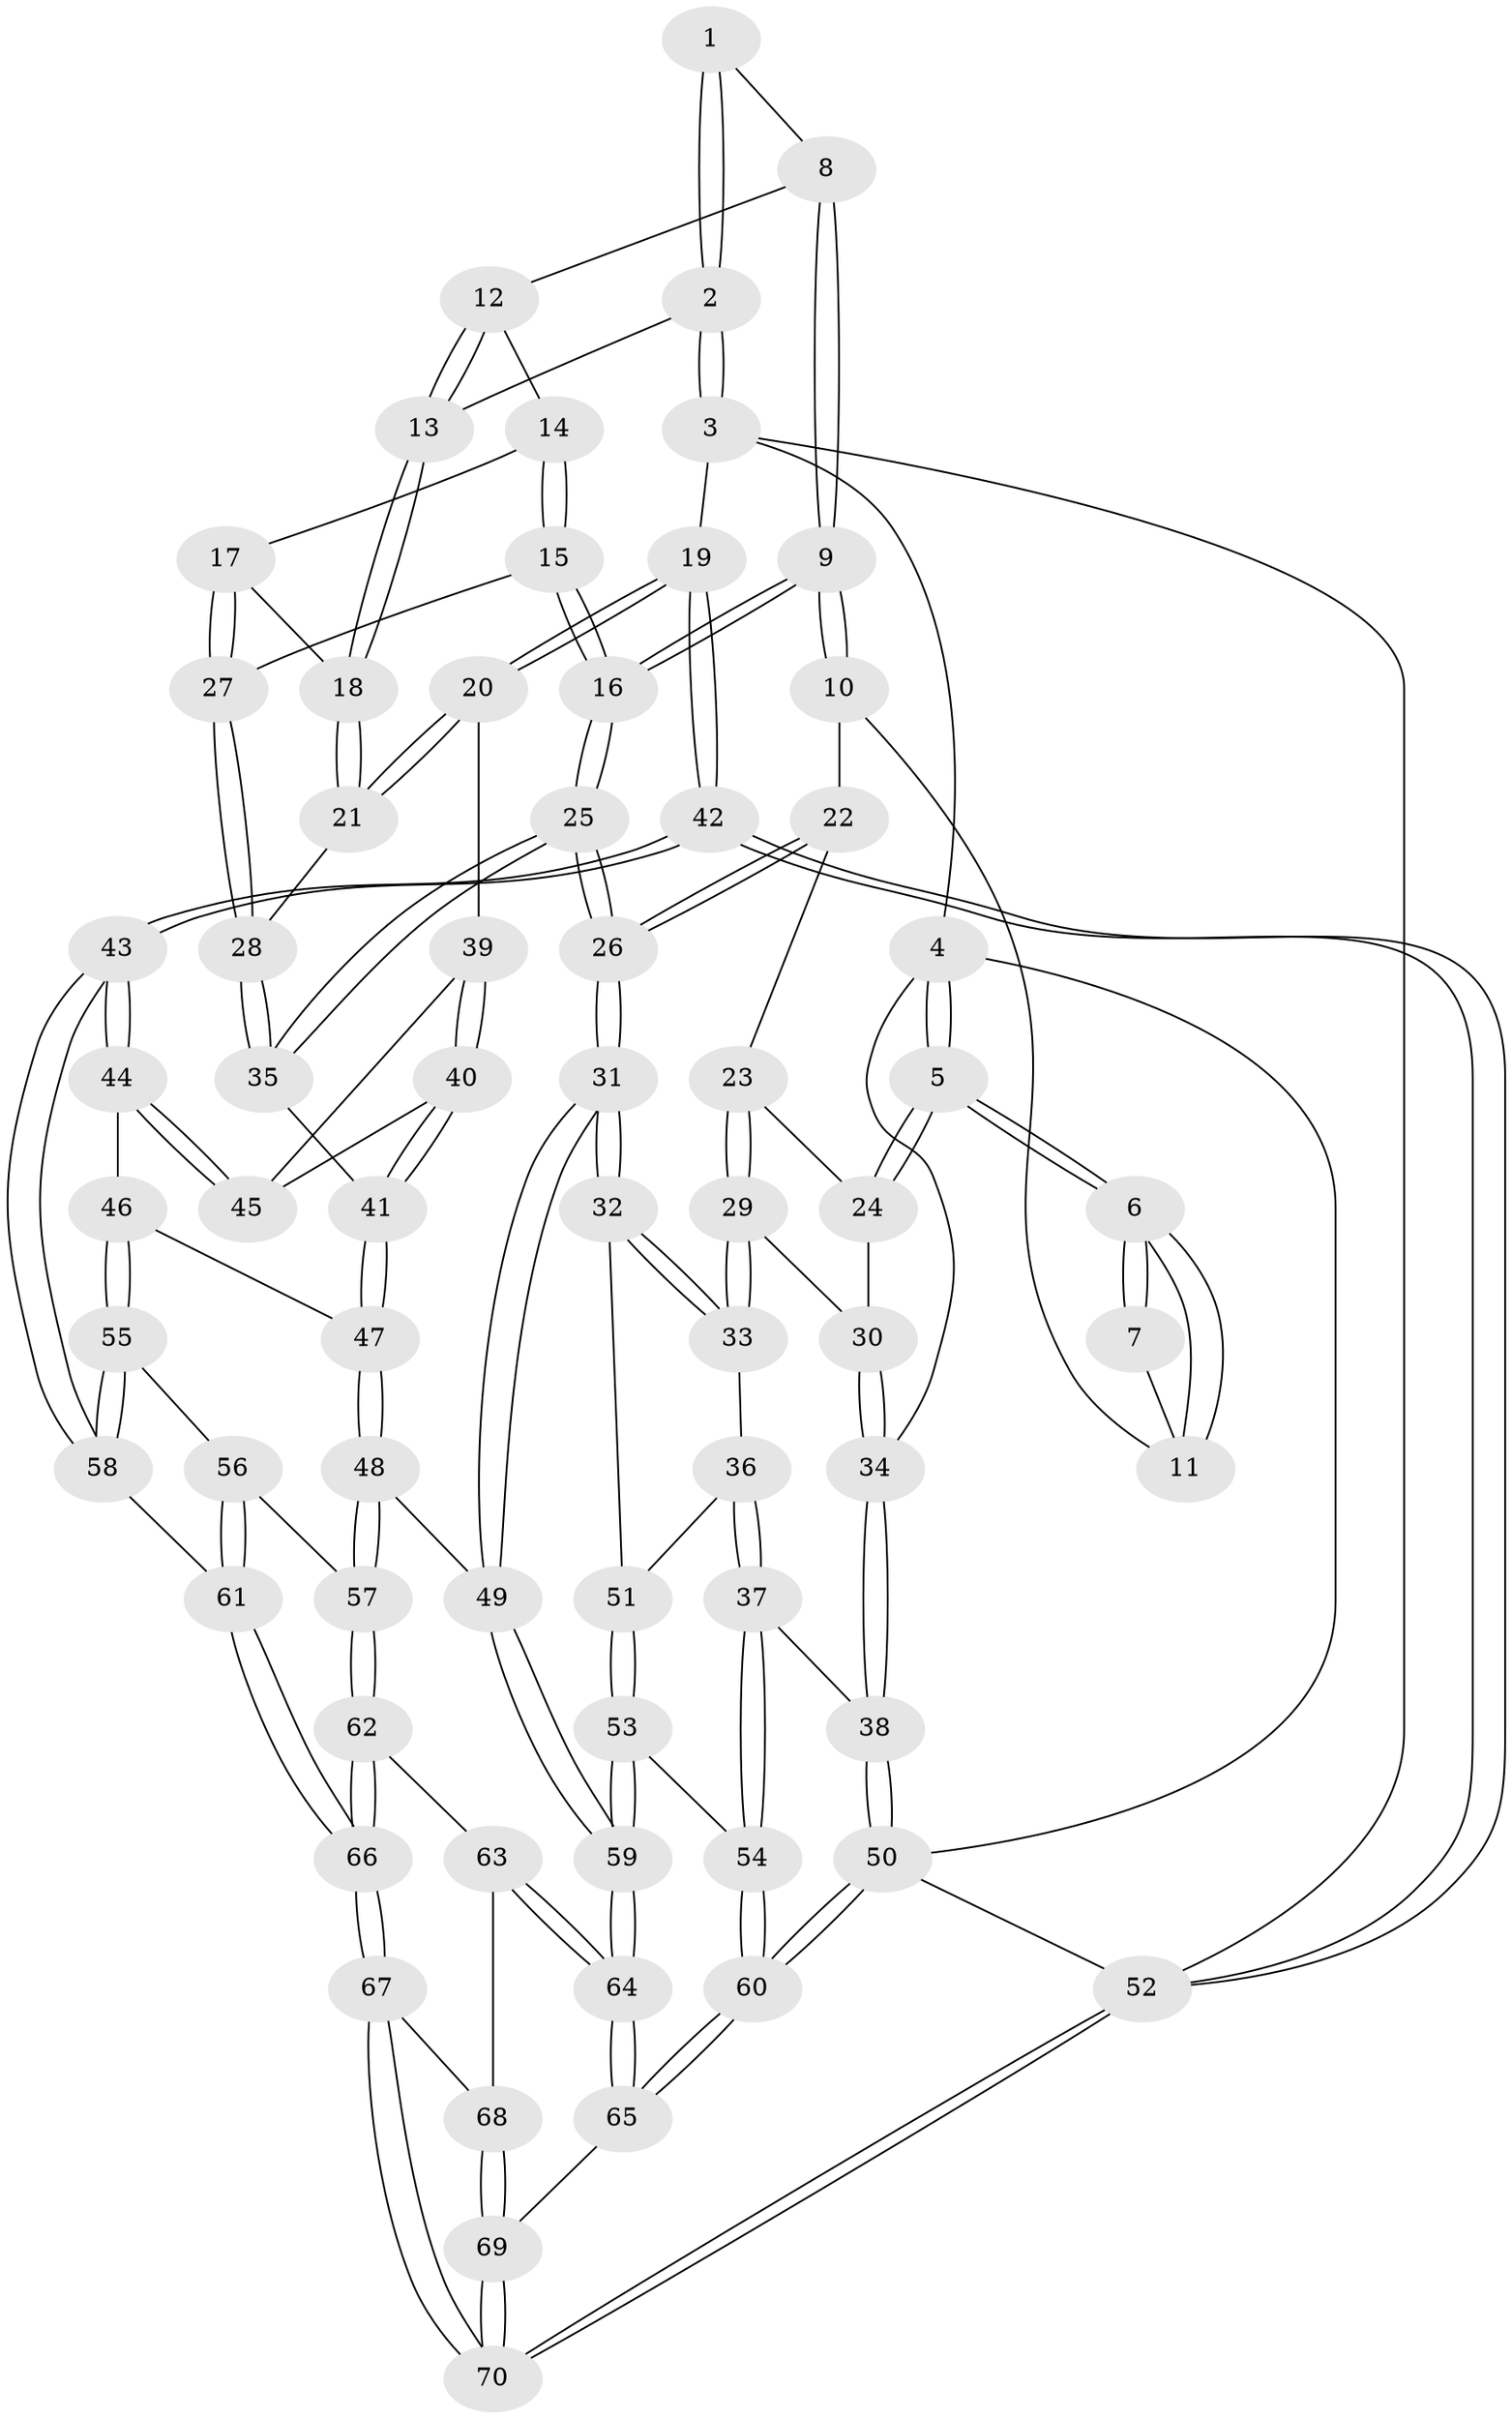 // coarse degree distribution, {3: 0.23809523809523808, 4: 0.16666666666666666, 5: 0.38095238095238093, 8: 0.023809523809523808, 6: 0.14285714285714285, 7: 0.047619047619047616}
// Generated by graph-tools (version 1.1) at 2025/05/03/04/25 22:05:55]
// undirected, 70 vertices, 172 edges
graph export_dot {
graph [start="1"]
  node [color=gray90,style=filled];
  1 [pos="+0.501267148275189+0"];
  2 [pos="+1+0"];
  3 [pos="+1+0"];
  4 [pos="+0+0"];
  5 [pos="+0+0"];
  6 [pos="+0+0"];
  7 [pos="+0.3612493285887791+0"];
  8 [pos="+0.5022971097758497+0"];
  9 [pos="+0.40097774868663816+0.22457025110781162"];
  10 [pos="+0.2907808652288521+0.2075311147230473"];
  11 [pos="+0.2767688329469446+0.18363188987642262"];
  12 [pos="+0.6067277935312179+0.11059044172669096"];
  13 [pos="+0.8545515157649525+0.1444884344817244"];
  14 [pos="+0.6068752677697835+0.11117447888041741"];
  15 [pos="+0.5732580727350964+0.324999663688683"];
  16 [pos="+0.47731422553517666+0.42091934935802106"];
  17 [pos="+0.7372221050879413+0.25412344866066355"];
  18 [pos="+0.8454665953361298+0.18507831288750334"];
  19 [pos="+1+0.43003021386267476"];
  20 [pos="+1+0.41752777761077287"];
  21 [pos="+0.9742718580824793+0.39543439261392743"];
  22 [pos="+0.20240888856290717+0.26418822037397255"];
  23 [pos="+0.15483506657335697+0.271709191223092"];
  24 [pos="+0.06258031658066002+0.1815045922128801"];
  25 [pos="+0.4622222646184842+0.5305905816538534"];
  26 [pos="+0.4517640868993645+0.5435131343911047"];
  27 [pos="+0.7322965911218778+0.2618230459289331"];
  28 [pos="+0.7721117411519622+0.39245611627027005"];
  29 [pos="+0.1376260677480445+0.39066211868368683"];
  30 [pos="+0.036720647524874354+0.3826292125364178"];
  31 [pos="+0.4491876311284201+0.5475793917503531"];
  32 [pos="+0.44238201086918477+0.5472672628718168"];
  33 [pos="+0.16390632409099465+0.43625494416609345"];
  34 [pos="+0+0.4313631750282826"];
  35 [pos="+0.656602241488509+0.5138182701235398"];
  36 [pos="+0.00890769599701198+0.585302484789587"];
  37 [pos="+0+0.5848176093058881"];
  38 [pos="+0+0.5820552461803945"];
  39 [pos="+0.997203143699349+0.425784249776278"];
  40 [pos="+0.8056101646166761+0.5731585082035004"];
  41 [pos="+0.8005702235058794+0.5755703522456417"];
  42 [pos="+1+0.8024517037468162"];
  43 [pos="+1+0.80225339737922"];
  44 [pos="+0.9505980057945932+0.6837376687590085"];
  45 [pos="+0.9276563787865334+0.6281790482517369"];
  46 [pos="+0.8221720545622632+0.6994312573653272"];
  47 [pos="+0.8146816750351535+0.6835233694880544"];
  48 [pos="+0.5215735016140763+0.699840681937921"];
  49 [pos="+0.4583301067766087+0.6165919073615342"];
  50 [pos="+0+1"];
  51 [pos="+0.1339003079522257+0.6536299813151404"];
  52 [pos="+1+1"];
  53 [pos="+0.12903837500894708+0.8141821518856289"];
  54 [pos="+0.12220425050598693+0.8191491206114444"];
  55 [pos="+0.8158046328311691+0.7449246849882296"];
  56 [pos="+0.7769411280056169+0.7968891131093389"];
  57 [pos="+0.5718924889999992+0.7888015796968264"];
  58 [pos="+1+0.841331287802384"];
  59 [pos="+0.301678165100272+0.8327976105290555"];
  60 [pos="+0+1"];
  61 [pos="+0.8275943740592957+0.9345358646993258"];
  62 [pos="+0.5730532173111019+0.815676106636611"];
  63 [pos="+0.5196182363628893+0.8972711626302994"];
  64 [pos="+0.3239120125245955+1"];
  65 [pos="+0.276117440854705+1"];
  66 [pos="+0.7575702095318745+1"];
  67 [pos="+0.7584165219223616+1"];
  68 [pos="+0.5237212103520116+0.9496828830365683"];
  69 [pos="+0.511715914213389+1"];
  70 [pos="+0.7623223429995836+1"];
  1 -- 2;
  1 -- 2;
  1 -- 8;
  2 -- 3;
  2 -- 3;
  2 -- 13;
  3 -- 4;
  3 -- 19;
  3 -- 52;
  4 -- 5;
  4 -- 5;
  4 -- 34;
  4 -- 50;
  5 -- 6;
  5 -- 6;
  5 -- 24;
  5 -- 24;
  6 -- 7;
  6 -- 7;
  6 -- 11;
  6 -- 11;
  7 -- 11;
  8 -- 9;
  8 -- 9;
  8 -- 12;
  9 -- 10;
  9 -- 10;
  9 -- 16;
  9 -- 16;
  10 -- 11;
  10 -- 22;
  12 -- 13;
  12 -- 13;
  12 -- 14;
  13 -- 18;
  13 -- 18;
  14 -- 15;
  14 -- 15;
  14 -- 17;
  15 -- 16;
  15 -- 16;
  15 -- 27;
  16 -- 25;
  16 -- 25;
  17 -- 18;
  17 -- 27;
  17 -- 27;
  18 -- 21;
  18 -- 21;
  19 -- 20;
  19 -- 20;
  19 -- 42;
  19 -- 42;
  20 -- 21;
  20 -- 21;
  20 -- 39;
  21 -- 28;
  22 -- 23;
  22 -- 26;
  22 -- 26;
  23 -- 24;
  23 -- 29;
  23 -- 29;
  24 -- 30;
  25 -- 26;
  25 -- 26;
  25 -- 35;
  25 -- 35;
  26 -- 31;
  26 -- 31;
  27 -- 28;
  27 -- 28;
  28 -- 35;
  28 -- 35;
  29 -- 30;
  29 -- 33;
  29 -- 33;
  30 -- 34;
  30 -- 34;
  31 -- 32;
  31 -- 32;
  31 -- 49;
  31 -- 49;
  32 -- 33;
  32 -- 33;
  32 -- 51;
  33 -- 36;
  34 -- 38;
  34 -- 38;
  35 -- 41;
  36 -- 37;
  36 -- 37;
  36 -- 51;
  37 -- 38;
  37 -- 54;
  37 -- 54;
  38 -- 50;
  38 -- 50;
  39 -- 40;
  39 -- 40;
  39 -- 45;
  40 -- 41;
  40 -- 41;
  40 -- 45;
  41 -- 47;
  41 -- 47;
  42 -- 43;
  42 -- 43;
  42 -- 52;
  42 -- 52;
  43 -- 44;
  43 -- 44;
  43 -- 58;
  43 -- 58;
  44 -- 45;
  44 -- 45;
  44 -- 46;
  46 -- 47;
  46 -- 55;
  46 -- 55;
  47 -- 48;
  47 -- 48;
  48 -- 49;
  48 -- 57;
  48 -- 57;
  49 -- 59;
  49 -- 59;
  50 -- 60;
  50 -- 60;
  50 -- 52;
  51 -- 53;
  51 -- 53;
  52 -- 70;
  52 -- 70;
  53 -- 54;
  53 -- 59;
  53 -- 59;
  54 -- 60;
  54 -- 60;
  55 -- 56;
  55 -- 58;
  55 -- 58;
  56 -- 57;
  56 -- 61;
  56 -- 61;
  57 -- 62;
  57 -- 62;
  58 -- 61;
  59 -- 64;
  59 -- 64;
  60 -- 65;
  60 -- 65;
  61 -- 66;
  61 -- 66;
  62 -- 63;
  62 -- 66;
  62 -- 66;
  63 -- 64;
  63 -- 64;
  63 -- 68;
  64 -- 65;
  64 -- 65;
  65 -- 69;
  66 -- 67;
  66 -- 67;
  67 -- 68;
  67 -- 70;
  67 -- 70;
  68 -- 69;
  68 -- 69;
  69 -- 70;
  69 -- 70;
}
